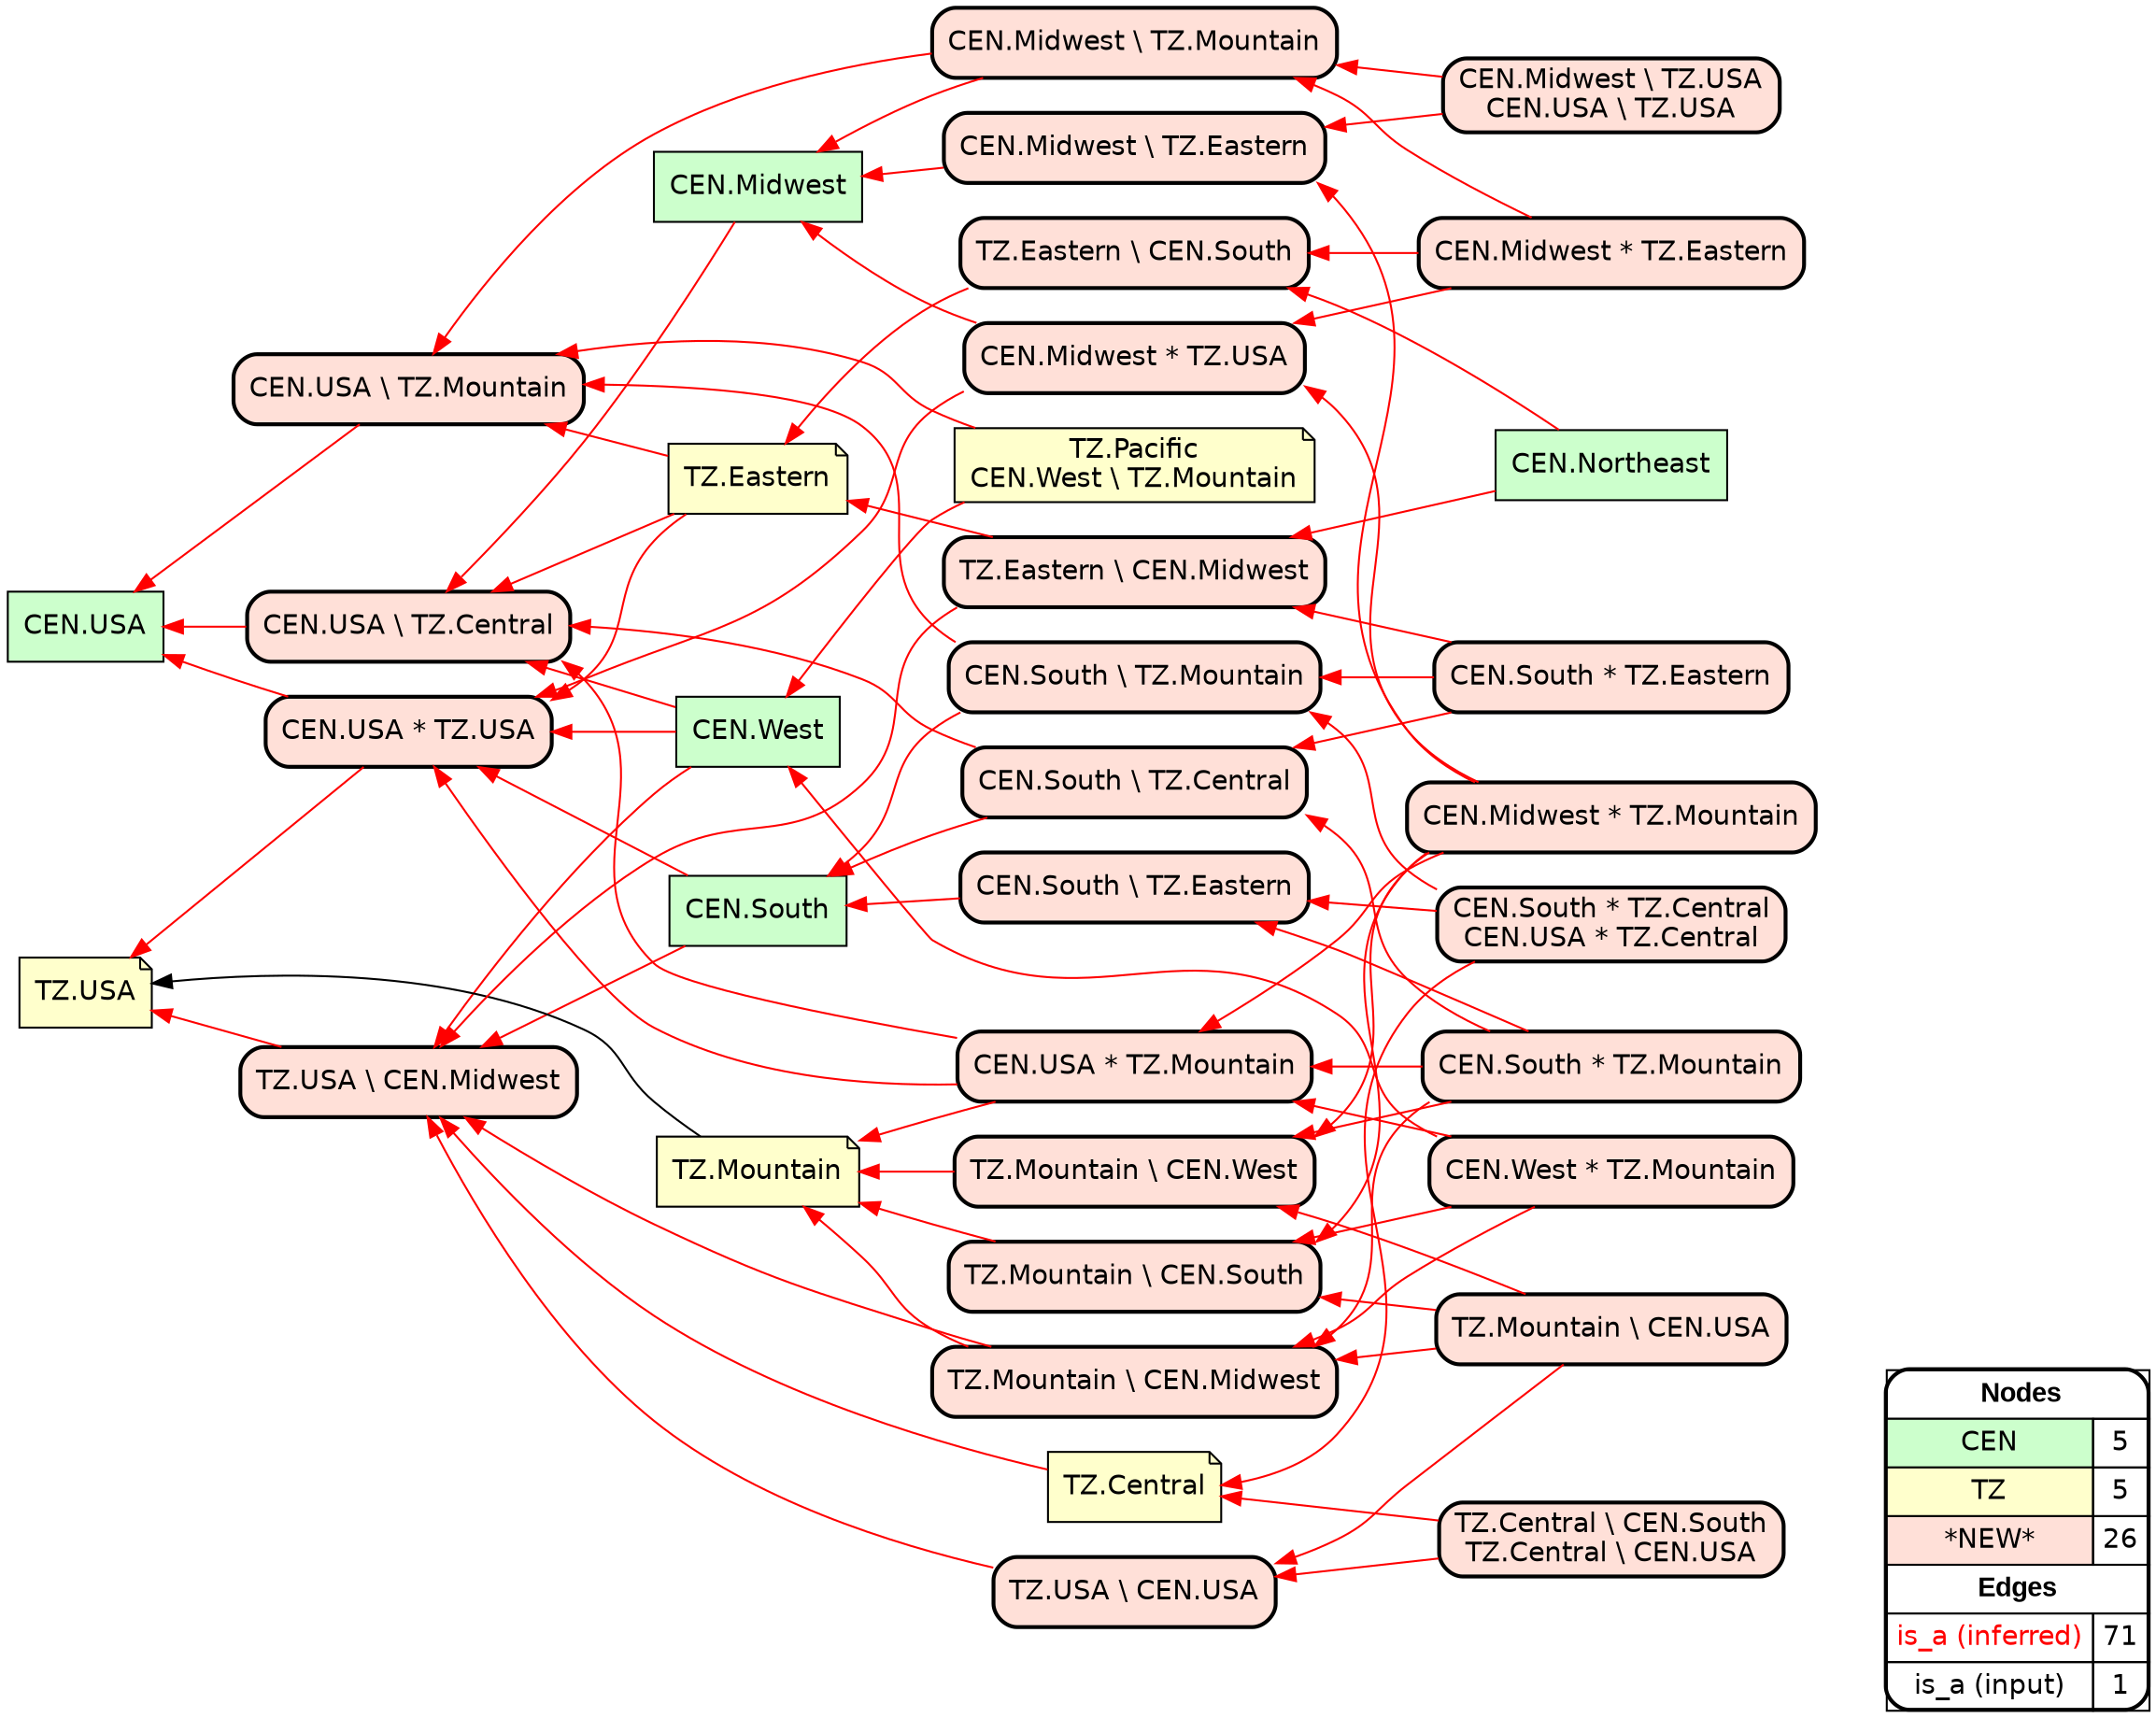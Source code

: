 digraph{
rankdir=RL
node[shape=box style=filled fillcolor="#CCFFCC" fontname="helvetica"] 
"CEN.Midwest"
"CEN.USA"
"CEN.Northeast"
"CEN.West"
"CEN.South"
node[shape=note style=filled fillcolor="#FFFFCC" fontname="helvetica"] 
"TZ.USA"
"TZ.Mountain"
"TZ.Eastern"
"TZ.Central"
"TZ.Pacific\nCEN.West \\ TZ.Mountain"
node[shape=box style="filled,rounded,bold" fillcolor="#FFE0D8" fontname="helvetica"] 
"CEN.Midwest \\ TZ.USA\nCEN.USA \\ TZ.USA"
"CEN.Midwest * TZ.USA"
"TZ.Mountain \\ CEN.USA"
"CEN.USA \\ TZ.Central"
"CEN.South * TZ.Eastern"
"CEN.South \\ TZ.Eastern"
"CEN.South * TZ.Central\nCEN.USA * TZ.Central"
"CEN.South * TZ.Mountain"
"CEN.Midwest \\ TZ.Mountain"
"TZ.Eastern \\ CEN.Midwest"
"TZ.USA \\ CEN.USA"
"CEN.Midwest * TZ.Eastern"
"CEN.USA * TZ.Mountain"
"TZ.Central \\ CEN.South\nTZ.Central \\ CEN.USA"
"CEN.West * TZ.Mountain"
"CEN.Midwest * TZ.Mountain"
"TZ.Mountain \\ CEN.West"
"CEN.USA \\ TZ.Mountain"
"TZ.Mountain \\ CEN.Midwest"
"CEN.South \\ TZ.Mountain"
"TZ.USA \\ CEN.Midwest"
"CEN.USA * TZ.USA"
"CEN.Midwest \\ TZ.Eastern"
"TZ.Mountain \\ CEN.South"
"CEN.South \\ TZ.Central"
"TZ.Eastern \\ CEN.South"
edge[arrowhead=normal style=dotted color="#000000" constraint=true penwidth=1]
edge[arrowhead=normal style=solid color="#FF0000" constraint=true penwidth=1]
"CEN.Midwest * TZ.Mountain" -> "TZ.Mountain \\ CEN.West"
"CEN.Midwest \\ TZ.Mountain" -> "CEN.USA \\ TZ.Mountain"
"CEN.South * TZ.Central\nCEN.USA * TZ.Central" -> "CEN.South \\ TZ.Mountain"
"TZ.Central" -> "TZ.USA \\ CEN.Midwest"
"CEN.Midwest * TZ.Mountain" -> "TZ.Mountain \\ CEN.South"
"CEN.Midwest * TZ.Mountain" -> "CEN.Midwest \\ TZ.Eastern"
"CEN.South" -> "CEN.USA * TZ.USA"
"CEN.USA * TZ.Mountain" -> "TZ.Mountain"
"CEN.West" -> "TZ.USA \\ CEN.Midwest"
"TZ.USA \\ CEN.Midwest" -> "TZ.USA"
"CEN.Midwest" -> "CEN.USA \\ TZ.Central"
"TZ.Mountain \\ CEN.West" -> "TZ.Mountain"
"TZ.Mountain \\ CEN.South" -> "TZ.Mountain"
"TZ.Mountain \\ CEN.Midwest" -> "TZ.USA \\ CEN.Midwest"
"TZ.Mountain \\ CEN.USA" -> "TZ.Mountain \\ CEN.South"
"CEN.South \\ TZ.Mountain" -> "CEN.USA \\ TZ.Mountain"
"CEN.South \\ TZ.Central" -> "CEN.South"
"CEN.Midwest \\ TZ.USA\nCEN.USA \\ TZ.USA" -> "CEN.Midwest \\ TZ.Eastern"
"CEN.South * TZ.Eastern" -> "CEN.South \\ TZ.Central"
"TZ.Mountain \\ CEN.USA" -> "TZ.Mountain \\ CEN.West"
"CEN.Midwest * TZ.Mountain" -> "CEN.USA * TZ.Mountain"
"CEN.Midwest * TZ.Mountain" -> "CEN.Midwest * TZ.USA"
"CEN.West * TZ.Mountain" -> "TZ.Mountain \\ CEN.Midwest"
"TZ.Central \\ CEN.South\nTZ.Central \\ CEN.USA" -> "TZ.Central"
"TZ.Pacific\nCEN.West \\ TZ.Mountain" -> "CEN.West"
"CEN.West * TZ.Mountain" -> "CEN.USA * TZ.Mountain"
"CEN.Midwest * TZ.USA" -> "CEN.Midwest"
"CEN.Midwest * TZ.Eastern" -> "CEN.Midwest \\ TZ.Mountain"
"TZ.Eastern \\ CEN.Midwest" -> "TZ.Eastern"
"CEN.USA * TZ.Mountain" -> "CEN.USA * TZ.USA"
"CEN.Midwest * TZ.Eastern" -> "TZ.Eastern \\ CEN.South"
"TZ.Eastern" -> "CEN.USA \\ TZ.Central"
"TZ.Eastern" -> "CEN.USA * TZ.USA"
"CEN.Midwest \\ TZ.Mountain" -> "CEN.Midwest"
"CEN.South * TZ.Mountain" -> "CEN.South \\ TZ.Eastern"
"TZ.Eastern \\ CEN.Midwest" -> "TZ.USA \\ CEN.Midwest"
"CEN.West" -> "CEN.USA \\ TZ.Central"
"CEN.South * TZ.Mountain" -> "CEN.USA * TZ.Mountain"
"CEN.South * TZ.Eastern" -> "CEN.South \\ TZ.Mountain"
"CEN.West * TZ.Mountain" -> "CEN.West"
"TZ.Mountain \\ CEN.USA" -> "TZ.Mountain \\ CEN.Midwest"
"CEN.South * TZ.Eastern" -> "TZ.Eastern \\ CEN.Midwest"
"CEN.Northeast" -> "TZ.Eastern \\ CEN.South"
"CEN.West" -> "CEN.USA * TZ.USA"
"CEN.USA * TZ.USA" -> "TZ.USA"
"TZ.USA \\ CEN.USA" -> "TZ.USA \\ CEN.Midwest"
"CEN.USA * TZ.USA" -> "CEN.USA"
"CEN.Midwest \\ TZ.Eastern" -> "CEN.Midwest"
"CEN.Northeast" -> "TZ.Eastern \\ CEN.Midwest"
"CEN.West * TZ.Mountain" -> "TZ.Mountain \\ CEN.South"
"CEN.South \\ TZ.Mountain" -> "CEN.South"
"CEN.South \\ TZ.Central" -> "CEN.USA \\ TZ.Central"
"TZ.Central \\ CEN.South\nTZ.Central \\ CEN.USA" -> "TZ.USA \\ CEN.USA"
"CEN.Midwest * TZ.USA" -> "CEN.USA * TZ.USA"
"CEN.South * TZ.Mountain" -> "TZ.Mountain \\ CEN.Midwest"
"CEN.USA * TZ.Mountain" -> "CEN.USA \\ TZ.Central"
"CEN.South" -> "TZ.USA \\ CEN.Midwest"
"CEN.Midwest \\ TZ.USA\nCEN.USA \\ TZ.USA" -> "CEN.Midwest \\ TZ.Mountain"
"CEN.South * TZ.Mountain" -> "TZ.Mountain \\ CEN.West"
"TZ.Eastern \\ CEN.South" -> "TZ.Eastern"
"CEN.South * TZ.Central\nCEN.USA * TZ.Central" -> "TZ.Central"
"CEN.USA \\ TZ.Mountain" -> "CEN.USA"
"TZ.Pacific\nCEN.West \\ TZ.Mountain" -> "CEN.USA \\ TZ.Mountain"
"CEN.Midwest * TZ.Eastern" -> "CEN.Midwest * TZ.USA"
"CEN.South * TZ.Mountain" -> "CEN.South \\ TZ.Central"
"CEN.South * TZ.Central\nCEN.USA * TZ.Central" -> "CEN.South \\ TZ.Eastern"
"CEN.South \\ TZ.Eastern" -> "CEN.South"
"TZ.Mountain \\ CEN.Midwest" -> "TZ.Mountain"
"CEN.USA \\ TZ.Central" -> "CEN.USA"
"TZ.Eastern" -> "CEN.USA \\ TZ.Mountain"
"TZ.Mountain \\ CEN.USA" -> "TZ.USA \\ CEN.USA"
edge[arrowhead=normal style=solid color="#000000" constraint=true penwidth=1]
"TZ.Mountain" -> "TZ.USA"
node[shape=box] 
{rank=source Legend [fillcolor= white margin=0 label=< 
 <TABLE BORDER="0" CELLBORDER="1" CELLSPACING="0" CELLPADDING="4"> 
<TR> <TD COLSPAN="2"><font face="Arial Black"> Nodes</font></TD> </TR> 
<TR> 
 <TD bgcolor="#CCFFCC" fontname="helvetica">CEN</TD> 
 <TD>5</TD> 
 </TR> 
<TR> 
 <TD bgcolor="#FFFFCC" fontname="helvetica">TZ</TD> 
 <TD>5</TD> 
 </TR> 
<TR> 
 <TD bgcolor="#FFE0D8" fontname="helvetica">*NEW*</TD> 
 <TD>26</TD> 
 </TR> 
<TR> <TD COLSPAN="2"><font face = "Arial Black"> Edges </font></TD> </TR> 
<TR> 
 <TD><font color ="#FF0000">is_a (inferred)</font></TD><TD>71</TD>
</TR>
<TR> 
 <TD><font color ="#000000">is_a (input)</font></TD><TD>1</TD>
</TR>
</TABLE> 
 >] } 
}